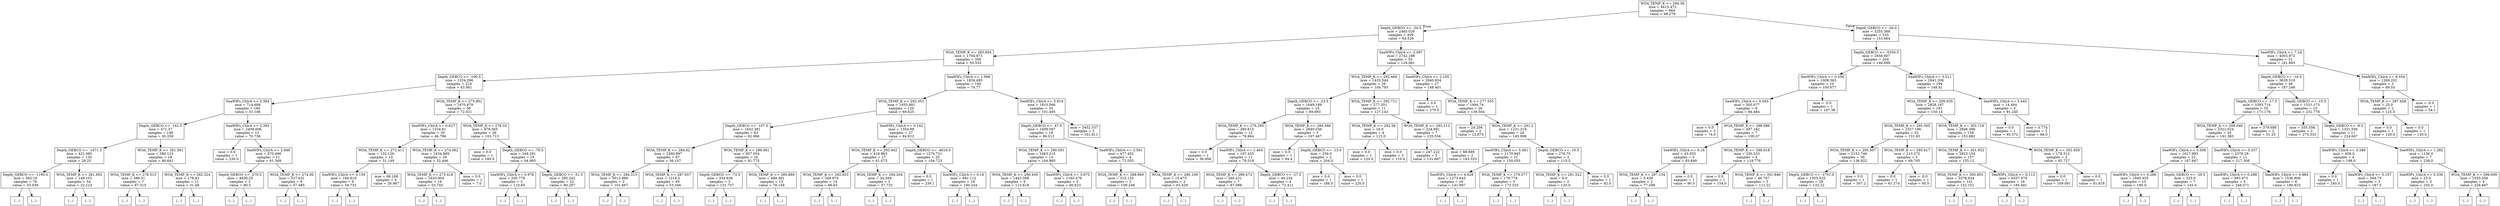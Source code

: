 digraph Tree {
node [shape=box] ;
0 [label="WOA_TEMP_K <= 294.36\nmse = 4615.472\nsamples = 664\nvalue = 98.279"] ;
1 [label="Depth_GEBCO <= -34.5\nmse = 2465.026\nsamples = 409\nvalue = 64.526"] ;
0 -> 1 [labeldistance=2.5, labelangle=45, headlabel="True"] ;
2 [label="WOA_TEMP_K <= 283.956\nmse = 1764.873\nsamples = 356\nvalue = 55.532"] ;
1 -> 2 ;
3 [label="Depth_GEBCO <= -100.5\nmse = 1324.286\nsamples = 216\nvalue = 43.061"] ;
2 -> 3 ;
4 [label="SeaWIFs_ChlrA <= 2.364\nmse = 714.688\nsamples = 160\nvalue = 33.106"] ;
3 -> 4 ;
5 [label="Depth_GEBCO <= -142.5\nmse = 471.37\nsamples = 148\nvalue = 30.259"] ;
4 -> 5 ;
6 [label="Depth_GEBCO <= -1071.5\nmse = 421.085\nsamples = 130\nvalue = 28.25"] ;
5 -> 6 ;
7 [label="Depth_GEBCO <= -1190.0\nmse = 582.16\nsamples = 76\nvalue = 33.039"] ;
6 -> 7 ;
8 [label="(...)"] ;
7 -> 8 ;
151 [label="(...)"] ;
7 -> 151 ;
154 [label="WOA_TEMP_K <= 281.902\nmse = 148.101\nsamples = 54\nvalue = 22.123"] ;
6 -> 154 ;
155 [label="(...)"] ;
154 -> 155 ;
188 [label="(...)"] ;
154 -> 188 ;
219 [label="WOA_TEMP_K <= 281.561\nmse = 580.123\nsamples = 18\nvalue = 46.641"] ;
5 -> 219 ;
220 [label="WOA_TEMP_K <= 276.513\nmse = 386.51\nsamples = 7\nvalue = 67.315"] ;
219 -> 220 ;
221 [label="(...)"] ;
220 -> 221 ;
224 [label="(...)"] ;
220 -> 224 ;
231 [label="WOA_TEMP_K <= 282.524\nmse = 178.82\nsamples = 11\nvalue = 31.48"] ;
219 -> 231 ;
232 [label="(...)"] ;
231 -> 232 ;
235 [label="(...)"] ;
231 -> 235 ;
248 [label="SeaWIFs_ChlrA <= 2.393\nmse = 2408.606\nsamples = 12\nvalue = 70.738"] ;
4 -> 248 ;
249 [label="mse = 0.0\nsamples = 1\nvalue = 230.0"] ;
248 -> 249 ;
250 [label="SeaWIFs_ChlrA <= 2.846\nmse = 970.496\nsamples = 11\nvalue = 61.369"] ;
248 -> 250 ;
251 [label="Depth_GEBCO <= -270.5\nmse = 4830.25\nsamples = 2\nvalue = 90.5"] ;
250 -> 251 ;
252 [label="(...)"] ;
251 -> 252 ;
253 [label="(...)"] ;
251 -> 253 ;
254 [label="WOA_TEMP_K <= 274.06\nmse = 327.631\nsamples = 9\nvalue = 57.485"] ;
250 -> 254 ;
255 [label="(...)"] ;
254 -> 255 ;
262 [label="(...)"] ;
254 -> 262 ;
265 [label="WOA_TEMP_K <= 275.891\nmse = 1970.679\nsamples = 56\nvalue = 72.021"] ;
3 -> 265 ;
266 [label="SeaWIFs_ChlrA <= 0.627\nmse = 1324.61\nsamples = 30\nvalue = 46.796"] ;
265 -> 266 ;
267 [label="WOA_TEMP_K <= 272.411\nmse = 132.126\nsamples = 10\nvalue = 31.149"] ;
266 -> 267 ;
268 [label="SeaWIFs_ChlrA <= 0.159\nmse = 160.819\nsamples = 6\nvalue = 34.733"] ;
267 -> 268 ;
269 [label="(...)"] ;
268 -> 269 ;
274 [label="(...)"] ;
268 -> 274 ;
275 [label="mse = 66.168\nsamples = 4\nvalue = 26.967"] ;
267 -> 275 ;
276 [label="WOA_TEMP_K <= 274.062\nmse = 1634.889\nsamples = 20\nvalue = 52.446"] ;
266 -> 276 ;
277 [label="WOA_TEMP_K <= 273.418\nmse = 1620.904\nsamples = 19\nvalue = 53.745"] ;
276 -> 277 ;
278 [label="(...)"] ;
277 -> 278 ;
287 [label="(...)"] ;
277 -> 287 ;
288 [label="mse = 0.0\nsamples = 1\nvalue = 7.0"] ;
276 -> 288 ;
289 [label="WOA_TEMP_K <= 278.33\nmse = 978.565\nsamples = 26\nvalue = 103.713"] ;
265 -> 289 ;
290 [label="mse = 0.0\nsamples = 1\nvalue = 180.0"] ;
289 -> 290 ;
291 [label="Depth_GEBCO <= -76.5\nmse = 349.281\nsamples = 25\nvalue = 94.995"] ;
289 -> 291 ;
292 [label="SeaWIFs_ChlrA <= 0.978\nmse = 205.778\nsamples = 3\nvalue = 110.85"] ;
291 -> 292 ;
293 [label="(...)"] ;
292 -> 293 ;
294 [label="(...)"] ;
292 -> 294 ;
297 [label="Depth_GEBCO <= -51.5\nmse = 295.242\nsamples = 22\nvalue = 90.297"] ;
291 -> 297 ;
298 [label="(...)"] ;
297 -> 298 ;
305 [label="(...)"] ;
297 -> 305 ;
328 [label="SeaWIFs_ChlrA <= 1.906\nmse = 1834.493\nsamples = 140\nvalue = 74.77"] ;
2 -> 328 ;
329 [label="WOA_TEMP_K <= 292.051\nmse = 1655.881\nsamples = 120\nvalue = 69.625"] ;
328 -> 329 ;
330 [label="Depth_GEBCO <= -107.0\nmse = 1642.381\nsamples = 83\nvalue = 62.966"] ;
329 -> 330 ;
331 [label="WOA_TEMP_K <= 284.62\nmse = 1560.897\nsamples = 67\nvalue = 56.107"] ;
330 -> 331 ;
332 [label="WOA_TEMP_K <= 284.313\nmse = 5013.889\nsamples = 2\nvalue = 101.667"] ;
331 -> 332 ;
333 [label="(...)"] ;
332 -> 333 ;
334 [label="(...)"] ;
332 -> 334 ;
335 [label="WOA_TEMP_K <= 287.657\nmse = 1218.2\nsamples = 65\nvalue = 53.346"] ;
331 -> 335 ;
336 [label="(...)"] ;
335 -> 336 ;
363 [label="(...)"] ;
335 -> 363 ;
450 [label="WOA_TEMP_K <= 286.061\nmse = 957.054\nsamples = 16\nvalue = 91.775"] ;
330 -> 450 ;
451 [label="Depth_GEBCO <= -72.0\nmse = 334.636\nsamples = 3\nvalue = 131.757"] ;
450 -> 451 ;
452 [label="(...)"] ;
451 -> 452 ;
455 [label="(...)"] ;
451 -> 455 ;
456 [label="WOA_TEMP_K <= 289.889\nmse = 489.391\nsamples = 13\nvalue = 79.149"] ;
450 -> 456 ;
457 [label="(...)"] ;
456 -> 457 ;
478 [label="(...)"] ;
456 -> 478 ;
481 [label="SeaWIFs_ChlrA <= 0.142\nmse = 1354.88\nsamples = 37\nvalue = 84.812"] ;
329 -> 481 ;
482 [label="WOA_TEMP_K <= 293.942\nmse = 418.963\nsamples = 17\nvalue = 61.073"] ;
481 -> 482 ;
483 [label="WOA_TEMP_K <= 292.933\nmse = 349.974\nsamples = 14\nvalue = 66.63"] ;
482 -> 483 ;
484 [label="(...)"] ;
483 -> 484 ;
491 [label="(...)"] ;
483 -> 491 ;
508 [label="WOA_TEMP_K <= 294.204\nmse = 34.269\nsamples = 3\nvalue = 37.733"] ;
482 -> 508 ;
509 [label="(...)"] ;
508 -> 509 ;
512 [label="(...)"] ;
508 -> 512 ;
513 [label="Depth_GEBCO <= -4619.0\nmse = 1270.721\nsamples = 20\nvalue = 104.723"] ;
481 -> 513 ;
514 [label="mse = 0.0\nsamples = 1\nvalue = 239.1"] ;
513 -> 514 ;
515 [label="SeaWIFs_ChlrA <= 0.16\nmse = 691.112\nsamples = 19\nvalue = 100.244"] ;
513 -> 515 ;
516 [label="(...)"] ;
515 -> 516 ;
519 [label="(...)"] ;
515 -> 519 ;
546 [label="SeaWIFs_ChlrA <= 5.914\nmse = 1910.566\nsamples = 20\nvalue = 101.495"] ;
328 -> 546 ;
547 [label="Depth_GEBCO <= -47.0\nmse = 1409.587\nsamples = 18\nvalue = 96.012"] ;
546 -> 547 ;
548 [label="WOA_TEMP_K <= 290.591\nmse = 1463.215\nsamples = 14\nvalue = 104.995"] ;
547 -> 548 ;
549 [label="WOA_TEMP_K <= 290.456\nmse = 1443.568\nsamples = 9\nvalue = 113.618"] ;
548 -> 549 ;
550 [label="(...)"] ;
549 -> 550 ;
561 [label="(...)"] ;
549 -> 561 ;
562 [label="SeaWIFs_ChlrA <= 3.675\nmse = 1165.476\nsamples = 5\nvalue = 90.623"] ;
548 -> 562 ;
563 [label="(...)"] ;
562 -> 563 ;
566 [label="(...)"] ;
562 -> 566 ;
569 [label="SeaWIFs_ChlrA <= 2.561\nmse = 477.452\nsamples = 4\nvalue = 72.055"] ;
547 -> 569 ;
570 [label="WOA_TEMP_K <= 288.969\nmse = 315.132\nsamples = 2\nvalue = 109.248"] ;
569 -> 570 ;
571 [label="(...)"] ;
570 -> 571 ;
572 [label="(...)"] ;
570 -> 572 ;
573 [label="WOA_TEMP_K <= 290.109\nmse = 15.673\nsamples = 2\nvalue = 61.429"] ;
569 -> 573 ;
574 [label="(...)"] ;
573 -> 574 ;
575 [label="(...)"] ;
573 -> 575 ;
576 [label="mse = 3452.537\nsamples = 2\nvalue = 161.811"] ;
546 -> 576 ;
577 [label="SeaWIFs_ChlrA <= 2.097\nmse = 2742.198\nsamples = 53\nvalue = 129.081"] ;
1 -> 577 ;
578 [label="WOA_TEMP_K <= 292.469\nmse = 1433.544\nsamples = 26\nvalue = 104.793"] ;
577 -> 578 ;
579 [label="Depth_GEBCO <= -23.5\nmse = 1649.189\nsamples = 15\nvalue = 89.893"] ;
578 -> 579 ;
580 [label="WOA_TEMP_K <= 276.285\nmse = 280.615\nsamples = 12\nvalue = 76.964"] ;
579 -> 580 ;
581 [label="mse = 0.0\nsamples = 1\nvalue = 36.956"] ;
580 -> 581 ;
582 [label="SeaWIFs_ChlrA <= 1.464\nmse = 197.425\nsamples = 11\nvalue = 79.318"] ;
580 -> 582 ;
583 [label="WOA_TEMP_K <= 289.473\nmse = 260.231\nsamples = 7\nvalue = 87.088"] ;
582 -> 583 ;
584 [label="(...)"] ;
583 -> 584 ;
591 [label="(...)"] ;
583 -> 591 ;
594 [label="Depth_GEBCO <= -27.5\nmse = 40.234\nsamples = 4\nvalue = 72.411"] ;
582 -> 594 ;
595 [label="(...)"] ;
594 -> 595 ;
598 [label="(...)"] ;
594 -> 598 ;
601 [label="WOA_TEMP_K <= 284.366\nmse = 2840.036\nsamples = 3\nvalue = 167.467"] ;
579 -> 601 ;
602 [label="mse = 0.0\nsamples = 1\nvalue = 94.4"] ;
601 -> 602 ;
603 [label="Depth_GEBCO <= -13.0\nmse = 256.0\nsamples = 2\nvalue = 204.0"] ;
601 -> 603 ;
604 [label="mse = 0.0\nsamples = 1\nvalue = 188.0"] ;
603 -> 604 ;
605 [label="mse = 0.0\nsamples = 1\nvalue = 220.0"] ;
603 -> 605 ;
606 [label="WOA_TEMP_K <= 292.711\nmse = 277.551\nsamples = 11\nvalue = 127.143"] ;
578 -> 606 ;
607 [label="WOA_TEMP_K <= 292.56\nmse = 16.0\nsamples = 4\nvalue = 112.0"] ;
606 -> 607 ;
608 [label="mse = 0.0\nsamples = 1\nvalue = 120.0"] ;
607 -> 608 ;
609 [label="mse = 0.0\nsamples = 3\nvalue = 110.0"] ;
607 -> 609 ;
610 [label="WOA_TEMP_K <= 293.113\nmse = 224.691\nsamples = 7\nvalue = 135.556"] ;
606 -> 610 ;
611 [label="mse = 247.222\nsamples = 5\nvalue = 131.667"] ;
610 -> 611 ;
612 [label="mse = 88.889\nsamples = 2\nvalue = 143.333"] ;
610 -> 612 ;
613 [label="SeaWIFs_ChlrA <= 2.105\nmse = 2940.654\nsamples = 27\nvalue = 148.401"] ;
577 -> 613 ;
614 [label="mse = 0.0\nsamples = 1\nvalue = 270.0"] ;
613 -> 614 ;
615 [label="WOA_TEMP_K <= 277.555\nmse = 1994.74\nsamples = 26\nvalue = 139.504"] ;
613 -> 615 ;
616 [label="mse = 24.256\nsamples = 2\nvalue = 12.875"] ;
615 -> 616 ;
617 [label="WOA_TEMP_K <= 291.2\nmse = 1231.319\nsamples = 24\nvalue = 145.998"] ;
615 -> 617 ;
618 [label="SeaWIFs_ChlrA <= 5.061\nmse = 1179.945\nsamples = 21\nvalue = 150.055"] ;
617 -> 618 ;
619 [label="SeaWIFs_ChlrA <= 4.628\nmse = 1273.643\nsamples = 16\nvalue = 141.997"] ;
618 -> 619 ;
620 [label="(...)"] ;
619 -> 620 ;
647 [label="(...)"] ;
619 -> 647 ;
650 [label="WOA_TEMP_K <= 279.077\nmse = 179.778\nsamples = 5\nvalue = 173.333"] ;
618 -> 650 ;
651 [label="(...)"] ;
650 -> 651 ;
654 [label="(...)"] ;
650 -> 654 ;
659 [label="Depth_GEBCO <= -10.5\nmse = 276.75\nsamples = 3\nvalue = 110.5"] ;
617 -> 659 ;
660 [label="WOA_TEMP_K <= 291.522\nmse = 8.0\nsamples = 2\nvalue = 120.0"] ;
659 -> 660 ;
661 [label="(...)"] ;
660 -> 661 ;
662 [label="(...)"] ;
660 -> 662 ;
663 [label="mse = 0.0\nsamples = 1\nvalue = 82.0"] ;
659 -> 663 ;
664 [label="Depth_GEBCO <= -26.0\nmse = 3255.369\nsamples = 255\nvalue = 153.064"] ;
0 -> 664 [labeldistance=2.5, labelangle=-45, headlabel="False"] ;
665 [label="Depth_GEBCO <= -5350.5\nmse = 2858.607\nsamples = 204\nvalue = 146.589"] ;
664 -> 665 ;
666 [label="SeaWIFs_ChlrA <= 0.256\nmse = 1008.363\nsamples = 10\nvalue = 100.677"] ;
665 -> 666 ;
667 [label="SeaWIFs_ChlrA <= 0.045\nmse = 505.077\nsamples = 9\nvalue = 94.484"] ;
666 -> 667 ;
668 [label="mse = 0.0\nsamples = 2\nvalue = 74.0"] ;
667 -> 668 ;
669 [label="WOA_TEMP_K <= 298.086\nmse = 497.182\nsamples = 7\nvalue = 100.07"] ;
667 -> 669 ;
670 [label="SeaWIFs_ChlrA <= 0.16\nmse = 43.053\nsamples = 3\nvalue = 83.649"] ;
669 -> 670 ;
671 [label="WOA_TEMP_K <= 297.134\nmse = 5.439\nsamples = 2\nvalue = 77.298"] ;
670 -> 671 ;
672 [label="(...)"] ;
671 -> 672 ;
673 [label="(...)"] ;
671 -> 673 ;
674 [label="mse = 0.0\nsamples = 1\nvalue = 90.0"] ;
670 -> 674 ;
675 [label="WOA_TEMP_K <= 298.618\nmse = 330.233\nsamples = 4\nvalue = 119.776"] ;
669 -> 675 ;
676 [label="mse = 0.0\nsamples = 1\nvalue = 154.0"] ;
675 -> 676 ;
677 [label="WOA_TEMP_K <= 301.846\nmse = 46.767\nsamples = 3\nvalue = 111.22"] ;
675 -> 677 ;
678 [label="(...)"] ;
677 -> 678 ;
681 [label="(...)"] ;
677 -> 681 ;
682 [label="mse = -0.0\nsamples = 1\nvalue = 187.38"] ;
666 -> 682 ;
683 [label="SeaWIFs_ChlrA <= 3.511\nmse = 2841.206\nsamples = 194\nvalue = 148.81"] ;
665 -> 683 ;
684 [label="WOA_TEMP_K <= 295.635\nmse = 2828.187\nsamples = 191\nvalue = 150.14"] ;
683 -> 684 ;
685 [label="WOA_TEMP_K <= 295.565\nmse = 2327.196\nsamples = 32\nvalue = 131.65"] ;
684 -> 685 ;
686 [label="WOA_TEMP_K <= 295.507\nmse = 2152.746\nsamples = 30\nvalue = 136.922"] ;
685 -> 686 ;
687 [label="Depth_GEBCO <= -3701.0\nmse = 1555.525\nsamples = 29\nvalue = 133.22"] ;
686 -> 687 ;
688 [label="(...)"] ;
687 -> 688 ;
707 [label="(...)"] ;
687 -> 707 ;
734 [label="mse = 0.0\nsamples = 1\nvalue = 307.2"] ;
686 -> 734 ;
735 [label="WOA_TEMP_K <= 295.617\nmse = 213.272\nsamples = 2\nvalue = 69.705"] ;
685 -> 735 ;
736 [label="mse = 0.0\nsamples = 1\nvalue = 61.274"] ;
735 -> 736 ;
737 [label="mse = -0.0\nsamples = 1\nvalue = 95.0"] ;
735 -> 737 ;
738 [label="WOA_TEMP_K <= 302.716\nmse = 2846.388\nsamples = 159\nvalue = 153.882"] ;
684 -> 738 ;
739 [label="WOA_TEMP_K <= 301.652\nmse = 2823.154\nsamples = 157\nvalue = 155.12"] ;
738 -> 739 ;
740 [label="WOA_TEMP_K <= 300.805\nmse = 2378.634\nsamples = 141\nvalue = 152.151"] ;
739 -> 740 ;
741 [label="(...)"] ;
740 -> 741 ;
950 [label="(...)"] ;
740 -> 950 ;
975 [label="SeaWIFs_ChlrA <= 0.113\nmse = 6357.474\nsamples = 16\nvalue = 185.481"] ;
739 -> 975 ;
976 [label="(...)"] ;
975 -> 976 ;
979 [label="(...)"] ;
975 -> 979 ;
1002 [label="WOA_TEMP_K <= 302.929\nmse = 178.512\nsamples = 2\nvalue = 92.727"] ;
738 -> 1002 ;
1003 [label="mse = 0.0\nsamples = 1\nvalue = 109.091"] ;
1002 -> 1003 ;
1004 [label="mse = 0.0\nsamples = 1\nvalue = 81.818"] ;
1002 -> 1004 ;
1005 [label="SeaWIFs_ChlrA <= 5.445\nmse = 14.484\nsamples = 3\nvalue = 91.245"] ;
683 -> 1005 ;
1006 [label="mse = 0.0\nsamples = 1\nvalue = 95.572"] ;
1005 -> 1006 ;
1007 [label="mse = 0.774\nsamples = 2\nvalue = 88.0"] ;
1005 -> 1007 ;
1008 [label="SeaWIFs_ChlrA <= 7.24\nmse = 4003.972\nsamples = 51\nvalue = 181.893"] ;
664 -> 1008 ;
1009 [label="Depth_GEBCO <= -16.5\nmse = 3639.519\nsamples = 48\nvalue = 187.246"] ;
1008 -> 1009 ;
1010 [label="Depth_GEBCO <= -17.5\nmse = 3393.714\nsamples = 35\nvalue = 171.176"] ;
1009 -> 1010 ;
1011 [label="WOA_TEMP_K <= 299.046\nmse = 2322.024\nsamples = 33\nvalue = 181.383"] ;
1010 -> 1011 ;
1012 [label="SeaWIFs_ChlrA <= 0.508\nmse = 1617.993\nsamples = 22\nvalue = 167.647"] ;
1011 -> 1012 ;
1013 [label="SeaWIFs_ChlrA <= 0.286\nmse = 1945.455\nsamples = 15\nvalue = 180.0"] ;
1012 -> 1013 ;
1014 [label="(...)"] ;
1013 -> 1014 ;
1017 [label="(...)"] ;
1013 -> 1017 ;
1022 [label="Depth_GEBCO <= -20.5\nmse = 225.0\nsamples = 7\nvalue = 145.0"] ;
1012 -> 1022 ;
1023 [label="(...)"] ;
1022 -> 1023 ;
1026 [label="(...)"] ;
1022 -> 1026 ;
1029 [label="SeaWIFs_ChlrA <= 0.337\nmse = 2379.29\nsamples = 11\nvalue = 217.308"] ;
1011 -> 1029 ;
1030 [label="SeaWIFs_ChlrA <= 0.288\nmse = 983.673\nsamples = 5\nvalue = 248.571"] ;
1029 -> 1030 ;
1031 [label="(...)"] ;
1030 -> 1031 ;
1032 [label="(...)"] ;
1030 -> 1032 ;
1033 [label="SeaWIFs_ChlrA <= 0.984\nmse = 1536.806\nsamples = 6\nvalue = 180.833"] ;
1029 -> 1033 ;
1034 [label="(...)"] ;
1033 -> 1034 ;
1035 [label="(...)"] ;
1033 -> 1035 ;
1036 [label="mse = 379.688\nsamples = 2\nvalue = 51.25"] ;
1010 -> 1036 ;
1037 [label="Depth_GEBCO <= -15.5\nmse = 1531.173\nsamples = 13\nvalue = 232.778"] ;
1009 -> 1037 ;
1038 [label="mse = 555.556\nsamples = 2\nvalue = 273.333"] ;
1037 -> 1038 ;
1039 [label="Depth_GEBCO <= -8.0\nmse = 1331.556\nsamples = 11\nvalue = 224.667"] ;
1037 -> 1039 ;
1040 [label="SeaWIFs_ChlrA <= 3.389\nmse = 656.0\nsamples = 4\nvalue = 198.0"] ;
1039 -> 1040 ;
1041 [label="mse = 0.0\nsamples = 1\nvalue = 240.0"] ;
1040 -> 1041 ;
1042 [label="SeaWIFs_ChlrA <= 5.157\nmse = 268.75\nsamples = 3\nvalue = 187.5"] ;
1040 -> 1042 ;
1043 [label="(...)"] ;
1042 -> 1043 ;
1044 [label="(...)"] ;
1042 -> 1044 ;
1045 [label="SeaWIFs_ChlrA <= 1.292\nmse = 1136.0\nsamples = 7\nvalue = 238.0"] ;
1039 -> 1045 ;
1046 [label="SeaWIFs_ChlrA <= 0.336\nmse = 25.0\nsamples = 3\nvalue = 255.0"] ;
1045 -> 1046 ;
1047 [label="(...)"] ;
1046 -> 1047 ;
1048 [label="(...)"] ;
1046 -> 1048 ;
1049 [label="WOA_TEMP_K <= 298.009\nmse = 1555.556\nsamples = 4\nvalue = 226.667"] ;
1045 -> 1049 ;
1050 [label="(...)"] ;
1049 -> 1050 ;
1051 [label="(...)"] ;
1049 -> 1051 ;
1052 [label="SeaWIFs_ChlrA <= 8.454\nmse = 1269.202\nsamples = 3\nvalue = 89.55"] ;
1008 -> 1052 ;
1053 [label="WOA_TEMP_K <= 297.458\nmse = 25.0\nsamples = 2\nvalue = 125.0"] ;
1052 -> 1053 ;
1054 [label="mse = 0.0\nsamples = 1\nvalue = 120.0"] ;
1053 -> 1054 ;
1055 [label="mse = 0.0\nsamples = 1\nvalue = 130.0"] ;
1053 -> 1055 ;
1056 [label="mse = -0.0\nsamples = 1\nvalue = 54.1"] ;
1052 -> 1056 ;
}